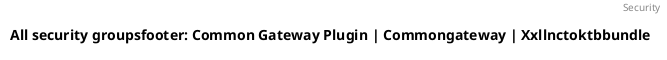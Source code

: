 @startuml
title: All security groupsfooter: Common Gateway Plugin | Commongateway | Xxllnctoktbbundle 
header: Security

@enduml
